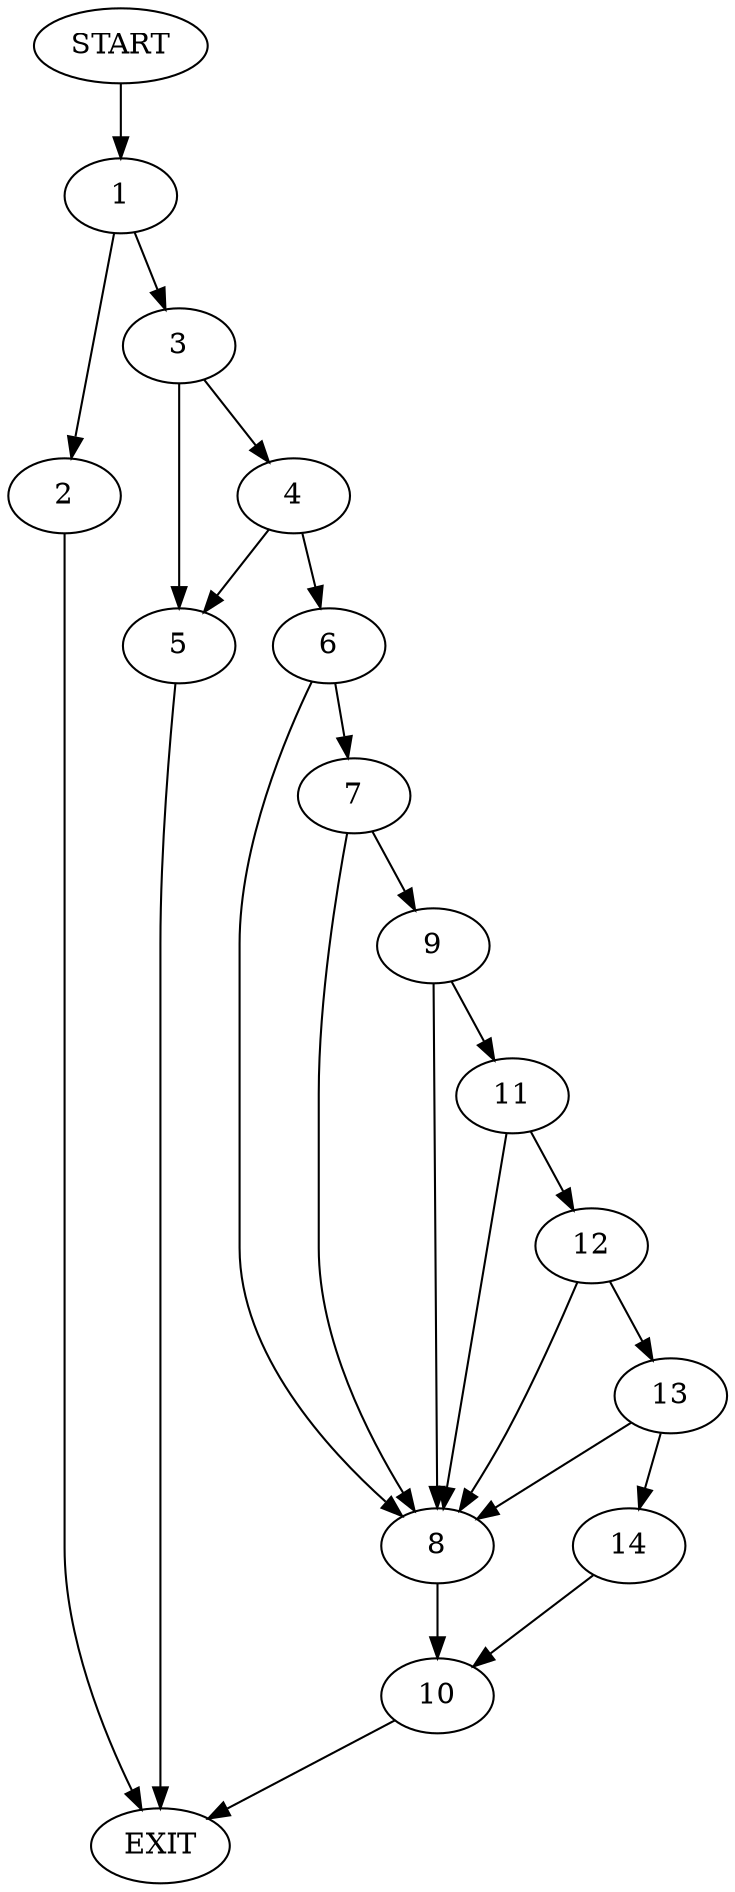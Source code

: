 digraph {
0 [label="START"];
1;
2;
3;
4;
5;
6;
7;
8;
9;
10;
11;
12;
13;
14;
15 [label="EXIT"];
0 -> 1;
1 -> 2;
1 -> 3;
3 -> 4;
3 -> 5;
2 -> 15;
4 -> 5;
4 -> 6;
5 -> 15;
6 -> 7;
6 -> 8;
7 -> 9;
7 -> 8;
8 -> 10;
9 -> 8;
9 -> 11;
11 -> 8;
11 -> 12;
12 -> 13;
12 -> 8;
13 -> 14;
13 -> 8;
14 -> 10;
10 -> 15;
}